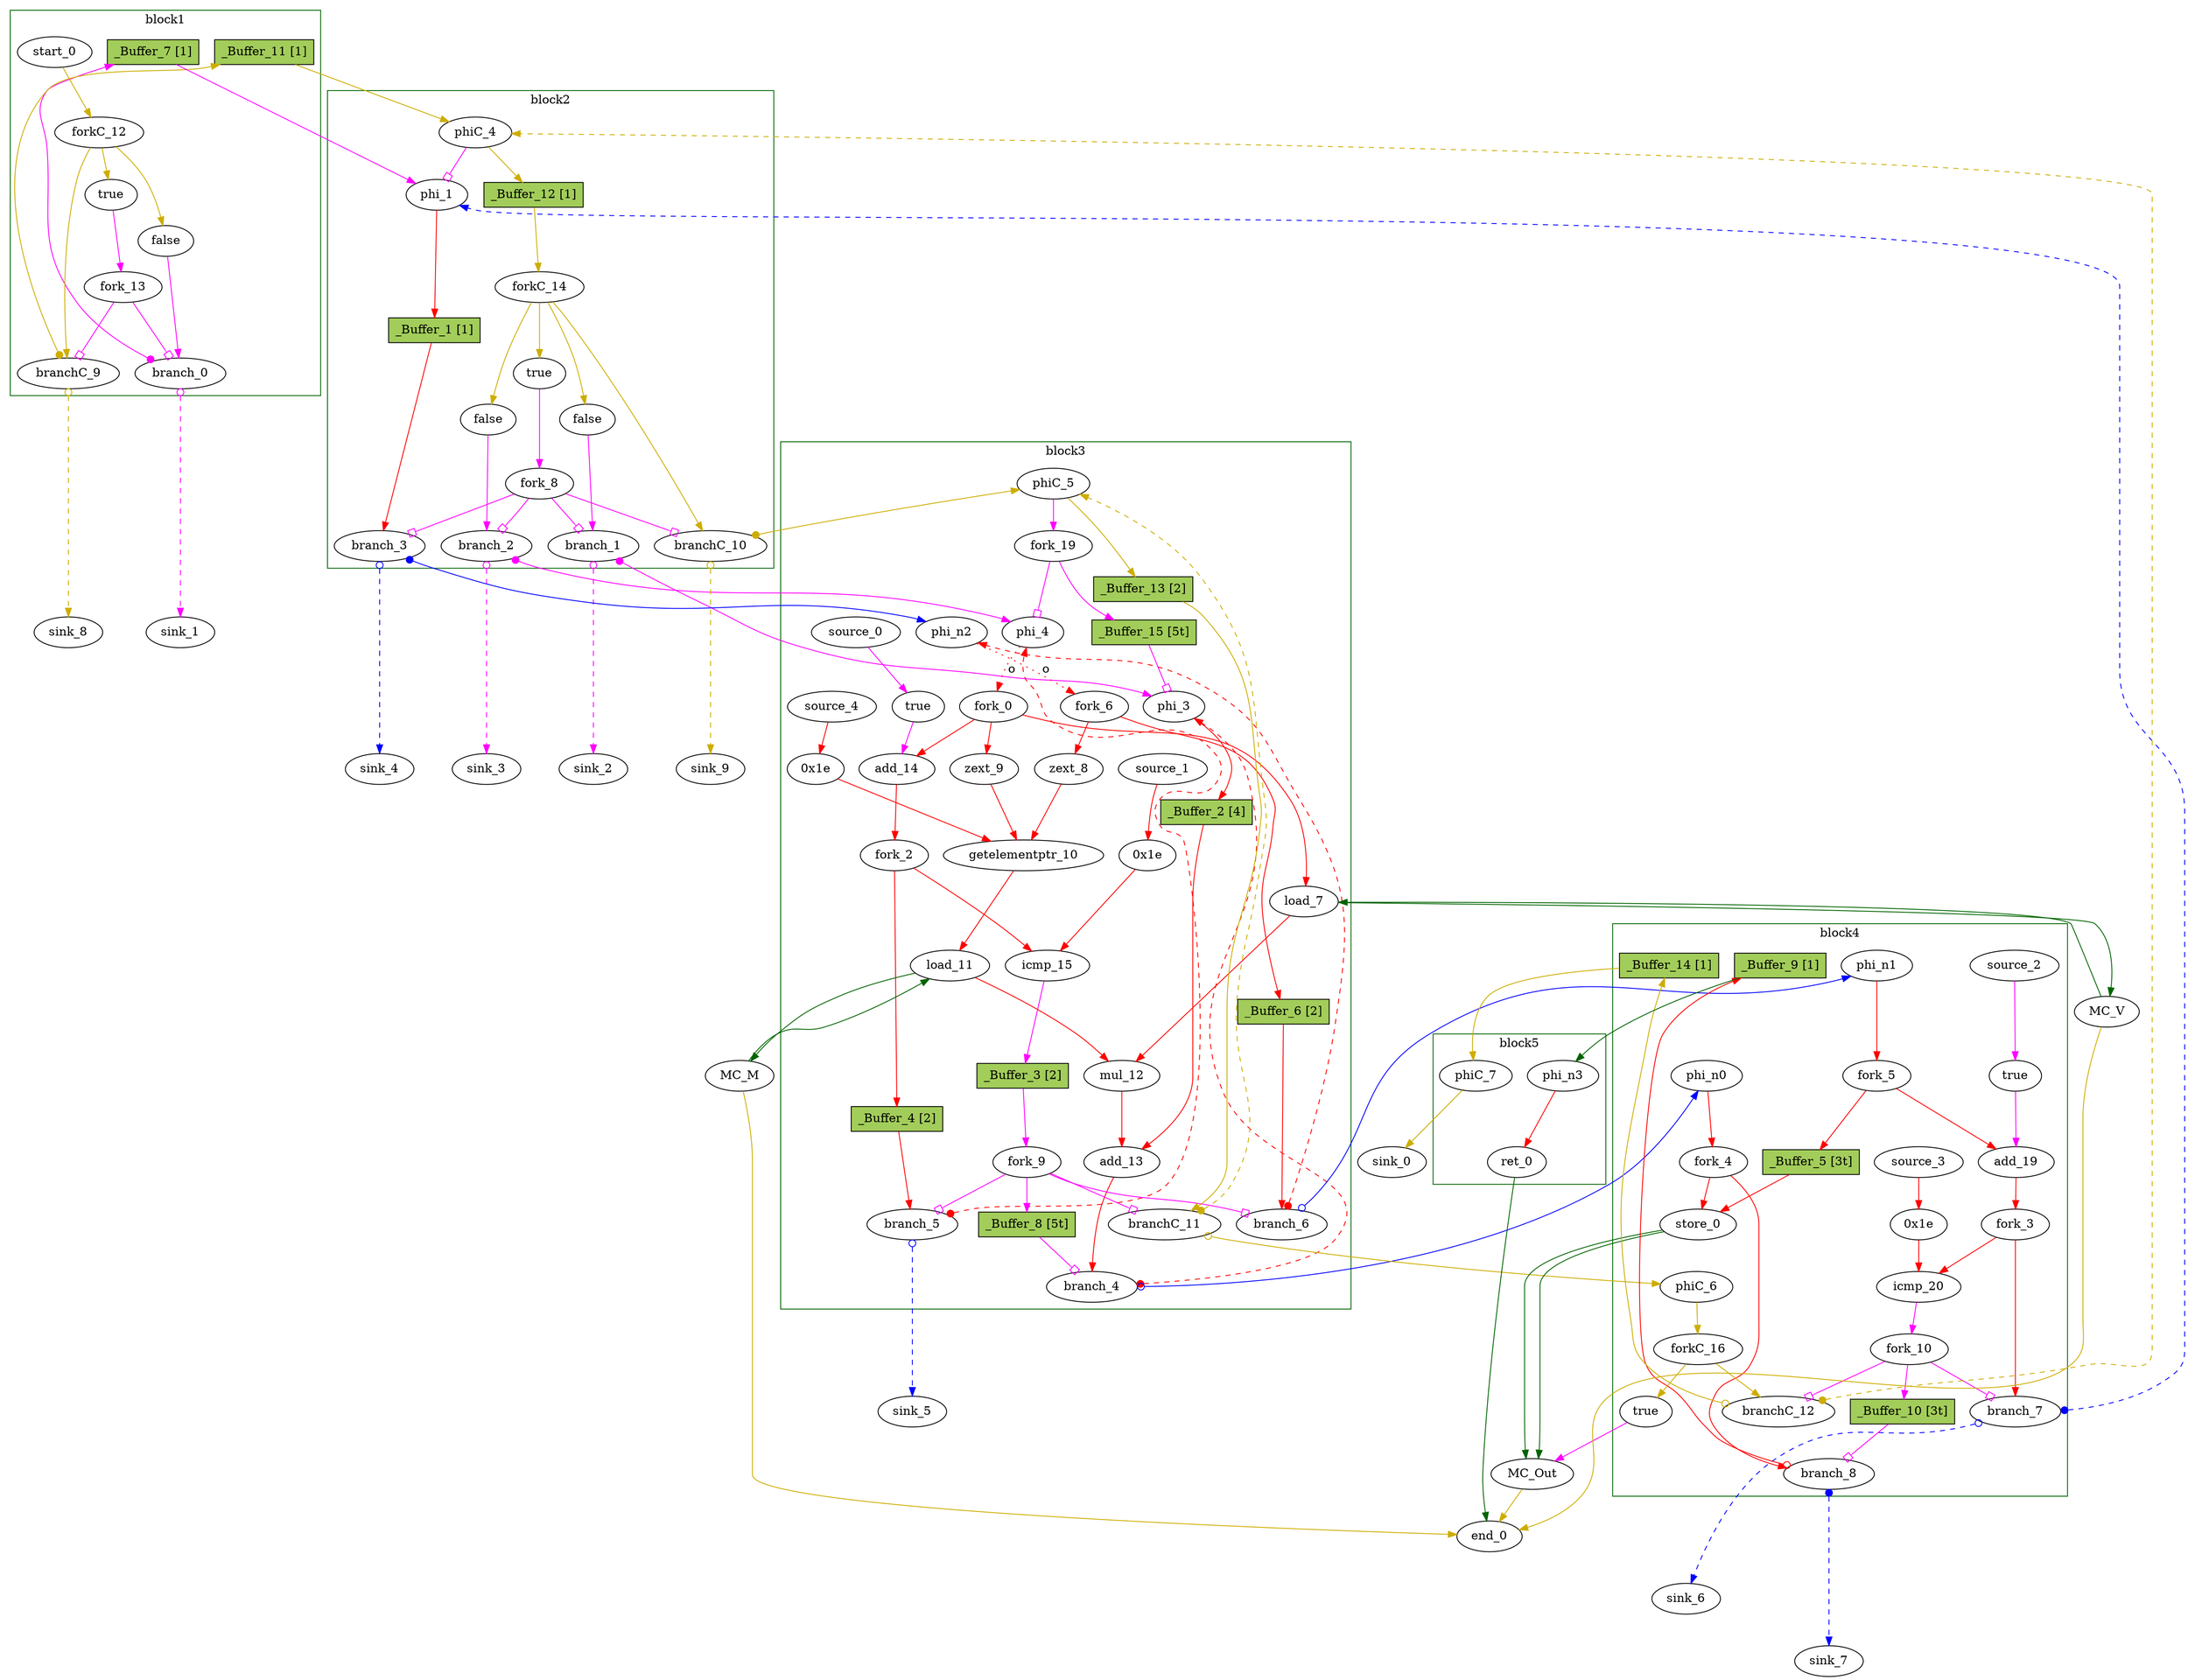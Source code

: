 // Number of blocks: 97
// Number of channels: 144
Digraph G {

  // Blocks
subgraph cluster_1 {
color = "darkgreen"
label = "block1"
  brCst_block1 [type=Constant, in="in1:1", out="out1:1", bbID = 1, value="0x1", label=true,  shape=oval];
  cst_0 [type=Constant, in="in1:1", out="out1:1", bbID = 1, value="0x0", label=false,  shape=oval];
  branch_0 [type=Branch, in="in1:1 in2?:1", out="out1+:1 out2-:1", bbID = 1,  shape=oval];
  start_0 [type=Entry, in="in1:0", out="out1:0", bbID = 1,  shape=oval];
  forkC_12 [type=Fork, in="in1:0", out="out1:0 out2:0 out3:0", bbID = 1,  shape=oval];
  branchC_9 [type=Branch, in="in1:0 in2?:1", out="out1+:0 out2-:0", bbID = 1,  shape=oval];
  fork_13 [type=Fork, in="in1:1", out="out1:1 out2:1", bbID = 1,  shape=oval];
  _Buffer_7 [type=Buffer, in="in1:1", out="out1:1", bbID = 1, slots=1, transparent=false, label="_Buffer_7 [1]",  shape=box, style=filled, fillcolor=darkolivegreen3, height = 0.4];
  _Buffer_11 [type=Buffer, in="in1:0", out="out1:0", bbID = 1, slots=1, transparent=false, label="_Buffer_11 [1]",  shape=box, style=filled, fillcolor=darkolivegreen3, height = 0.4];
}
subgraph cluster_2 {
color = "darkgreen"
label = "block2"
  phi_1 [type=Mux, in="in1?:1 in2:5 in3:5", out="out1:5", delay=0.366, bbID = 2,  shape=oval];
  brCst_block2 [type=Constant, in="in1:1", out="out1:1", bbID = 2, value="0x1", label=true,  shape=oval];
  cst_1 [type=Constant, in="in1:1", out="out1:1", bbID = 2, value="0x0", label=false,  shape=oval];
  cst_2 [type=Constant, in="in1:1", out="out1:1", bbID = 2, value="0x0", label=false,  shape=oval];
  branch_1 [type=Branch, in="in1:1 in2?:1", out="out1+:1 out2-:1", bbID = 2,  shape=oval];
  branch_2 [type=Branch, in="in1:1 in2?:1", out="out1+:1 out2-:1", bbID = 2,  shape=oval];
  branch_3 [type=Branch, in="in1:5 in2?:1", out="out1+:5 out2-:5", bbID = 2,  shape=oval];
  fork_8 [type=Fork, in="in1:1", out="out1:1 out2:1 out3:1 out4:1", bbID = 2,  shape=oval];
  phiC_4 [type=CntrlMerge, in="in1:0 in2:0", out="out1:0 out2?:1", delay=0.166, bbID = 2,  shape=oval];
  forkC_14 [type=Fork, in="in1:0", out="out1:0 out2:0 out3:0 out4:0", bbID = 2,  shape=oval];
  branchC_10 [type=Branch, in="in1:0 in2?:1", out="out1+:0 out2-:0", bbID = 2,  shape=oval];
  _Buffer_1 [type=Buffer, in="in1:5", out="out1:5", bbID = 2, slots=1, transparent=false, label="_Buffer_1 [1]",  shape=box, style=filled, fillcolor=darkolivegreen3, height = 0.4];
  _Buffer_12 [type=Buffer, in="in1:0", out="out1:0", bbID = 2, slots=1, transparent=false, label="_Buffer_12 [1]",  shape=box, style=filled, fillcolor=darkolivegreen3, height = 0.4];
}
subgraph cluster_3 {
color = "darkgreen"
label = "block3"
  phi_3 [type=Mux, in="in1?:1 in2:32 in3:32", out="out1:32", delay=0.366, bbID = 3, retimingDiff=5,  shape=oval];
  phi_4 [type=Mux, in="in1?:1 in2:5 in3:5", out="out1:5", delay=0.366, bbID = 3,  shape=oval];
  load_7 [type=Operator, in="in1:32 in2:5", out="out1:32 out2:5", op = "mc_load_op", latency=2, bbID = 3, portID = 0, offset = 0, retimingDiff=2,  shape=oval];
  zext_8 [type=Operator, in="in1:5", out="out1:5", op = "zext_op", bbID = 3,  shape=oval];
  zext_9 [type=Operator, in="in1:5", out="out1:5", op = "zext_op", bbID = 3,  shape=oval];
  getelementptr_10 [type=Operator, in="in1:32 in2:32 in3:32", out="out1:32", op = "getelementptr_op", delay=2.966, constants=1, bbID = 3,  shape=oval];
  load_11 [type=Operator, in="in1:32 in2:32", out="out1:32 out2:32", op = "mc_load_op", latency=2, bbID = 3, portID = 0, offset = 0, retimingDiff=2,  shape=oval];
  mul_12 [type=Operator, in="in1:32 in2:32", out="out1:32", op = "mul_op", latency=4, bbID = 3, retimingDiff=4,  shape=oval];
  add_13 [type=Operator, in="in1:32 in2:32", out="out1:32", op = "add_op", delay=1.693, bbID = 3, retimingDiff=6,  shape=oval];
  cst_3 [type=Constant, in="in1:1", out="out1:1", bbID = 3, value="0x1", label=true,  shape=oval];
  add_14 [type=Operator, in="in1:5 in2:5", out="out1:5", op = "add_op", delay=1.693, bbID = 3,  shape=oval];
  cst_4 [type=Constant, in="in1:5", out="out1:5", bbID = 3, value="0x1e", label="0x1e",  shape=oval];
  icmp_15 [type=Operator, in="in1:5 in2:5", out="out1:1", op = "icmp_ult_op", delay=1.53, bbID = 3,  shape=oval];
  cst_7 [type=Constant, in="in1:5", out="out1:5", bbID = 3, value="0x1e", label="0x1e",  shape=oval];
  phi_n2 [type=Merge, in="in1:5 in2:5", out="out1:5", delay=0.366, bbID = 3,  shape=oval];
  fork_0 [type=Fork, in="in1:5", out="out1:5 out2:5 out3:5", bbID = 3,  shape=oval];
  fork_2 [type=Fork, in="in1:5", out="out1:5 out2:5", bbID = 3,  shape=oval];
  fork_6 [type=Fork, in="in1:5", out="out1:5 out2:5", bbID = 3,  shape=oval];
  branch_4 [type=Branch, in="in1:32 in2?:1", out="out1+:32 out2-:32", bbID = 3, retimingDiff=6,  shape=oval];
  branch_5 [type=Branch, in="in1:5 in2?:1", out="out1+:5 out2-:5", bbID = 3, retimingDiff=1,  shape=oval];
  branch_6 [type=Branch, in="in1:5 in2?:1", out="out1+:5 out2-:5", bbID = 3, retimingDiff=1,  shape=oval];
  fork_9 [type=Fork, in="in1:1", out="out1:1 out2:1 out3:1 out4:1", bbID = 3, retimingDiff=1,  shape=oval];
  phiC_5 [type=CntrlMerge, in="in1:0 in2:0", out="out1:0 out2?:1", delay=0.166, bbID = 3,  shape=oval];
  branchC_11 [type=Branch, in="in1:0 in2?:1", out="out1+:0 out2-:0", bbID = 3, retimingDiff=1,  shape=oval];
  source_0 [type=Source, out="out1:1", bbID = 3,  shape=oval];
  source_1 [type=Source, out="out1:5", bbID = 3,  shape=oval];
  source_4 [type=Source, out="out1:5", bbID = 3,  shape=oval];
  fork_19 [type=Fork, in="in1:1", out="out1:1 out2:1", bbID = 3,  shape=oval];
  _Buffer_2 [type=Buffer, in="in1:32", out="out1:32", bbID = 3, slots=4, transparent=false, label="_Buffer_2 [4]",  shape=box, style=filled, fillcolor=darkolivegreen3, height = 0.4];
  _Buffer_3 [type=Buffer, in="in1:1", out="out1:1", bbID = 3, slots=2, transparent=false, label="_Buffer_3 [2]",  shape=box, style=filled, fillcolor=darkolivegreen3, height = 0.4];
  _Buffer_4 [type=Buffer, in="in1:5", out="out1:5", bbID = 3, slots=2, transparent=false, label="_Buffer_4 [2]",  shape=box, style=filled, fillcolor=darkolivegreen3, height = 0.4];
  _Buffer_6 [type=Buffer, in="in1:5", out="out1:5", bbID = 3, slots=2, transparent=false, label="_Buffer_6 [2]",  shape=box, style=filled, fillcolor=darkolivegreen3, height = 0.4];
  _Buffer_8 [type=Buffer, in="in1:1", out="out1:1", bbID = 3, slots=5, transparent=true, label="_Buffer_8 [5t]",  shape=box, style=filled, fillcolor=darkolivegreen3, height = 0.4];
  _Buffer_13 [type=Buffer, in="in1:0", out="out1:0", bbID = 3, slots=2, transparent=false, label="_Buffer_13 [2]",  shape=box, style=filled, fillcolor=darkolivegreen3, height = 0.4];
  _Buffer_15 [type=Buffer, in="in1:1", out="out1:1", bbID = 3, slots=5, transparent=true, label="_Buffer_15 [5t]",  shape=box, style=filled, fillcolor=darkolivegreen3, height = 0.4];
}
subgraph cluster_4 {
color = "darkgreen"
label = "block4"
  store_0 [type=Operator, in="in1:32 in2:5", out="out1:32 out2:5", op = "mc_store_op", bbID = 4, portID = 0, offset = 0,  shape=oval];
  cst_5 [type=Constant, in="in1:1", out="out1:1", bbID = 4, value="0x1", label=true,  shape=oval];
  add_19 [type=Operator, in="in1:5 in2:5", out="out1:5", op = "add_op", delay=1.693, bbID = 4,  shape=oval];
  cst_6 [type=Constant, in="in1:5", out="out1:5", bbID = 4, value="0x1e", label="0x1e",  shape=oval];
  icmp_20 [type=Operator, in="in1:5 in2:5", out="out1:1", op = "icmp_ult_op", delay=1.53, bbID = 4,  shape=oval];
  phi_n0 [type=Merge, in="in1:32", out="out1:32", bbID = 4,  shape=oval];
  phi_n1 [type=Merge, in="in1:5", out="out1:5", bbID = 4,  shape=oval];
  fork_3 [type=Fork, in="in1:5", out="out1:5 out2:5", bbID = 4,  shape=oval];
  fork_4 [type=Fork, in="in1:32", out="out1:32 out2:32", bbID = 4,  shape=oval];
  fork_5 [type=Fork, in="in1:5", out="out1:5 out2:5", bbID = 4,  shape=oval];
  branch_7 [type=Branch, in="in1:5 in2?:1", out="out1+:5 out2-:5", bbID = 4,  shape=oval];
  branch_8 [type=Branch, in="in1:32 in2?:1", out="out1+:32 out2-:32", bbID = 4,  shape=oval];
  fork_10 [type=Fork, in="in1:1", out="out1:1 out2:1 out3:1", bbID = 4,  shape=oval];
  cst_8 [type=Constant, in="in1:1", out="out1:1", bbID = 4, value="0x1", label=true,  shape=oval];
  phiC_6 [type=Merge, in="in1:0", out="out1:0", delay=0.166, bbID = 4,  shape=oval];
  forkC_16 [type=Fork, in="in1:0", out="out1:0 out2:0", bbID = 4,  shape=oval];
  branchC_12 [type=Branch, in="in1:0 in2?:1", out="out1+:0 out2-:0", bbID = 4,  shape=oval];
  source_2 [type=Source, out="out1:1", bbID = 4,  shape=oval];
  source_3 [type=Source, out="out1:5", bbID = 4,  shape=oval];
  _Buffer_5 [type=Buffer, in="in1:5", out="out1:5", bbID = 4, slots=3, transparent=true, label="_Buffer_5 [3t]",  shape=box, style=filled, fillcolor=darkolivegreen3, height = 0.4];
  _Buffer_9 [type=Buffer, in="in1:32", out="out1:32", bbID = 4, slots=1, transparent=false, label="_Buffer_9 [1]",  shape=box, style=filled, fillcolor=darkolivegreen3, height = 0.4];
  _Buffer_10 [type=Buffer, in="in1:1", out="out1:1", bbID = 4, slots=3, transparent=true, label="_Buffer_10 [3t]",  shape=box, style=filled, fillcolor=darkolivegreen3, height = 0.4];
  _Buffer_14 [type=Buffer, in="in1:0", out="out1:0", bbID = 4, slots=1, transparent=false, label="_Buffer_14 [1]",  shape=box, style=filled, fillcolor=darkolivegreen3, height = 0.4];
}
subgraph cluster_5 {
color = "darkgreen"
label = "block5"
  ret_0 [type=Operator, in="in1:32", out="out1:32", op = "ret_op", bbID = 5,  shape=oval];
  phi_n3 [type=Merge, in="in1:32", out="out1:32", bbID = 5,  shape=oval];
  phiC_7 [type=Merge, in="in1:0", out="out1:0", delay=0.166, bbID = 5,  shape=oval];
}
  MC_V [type=MC, in="in1:5*l0a", out="out1:32*l0d out2:0*e", bbID = 0, memory = "V", bbcount = 0, ldcount = 1, stcount = 0, ];
  MC_M [type=MC, in="in1:32*l0a", out="out1:32*l0d out2:0*e", bbID = 0, memory = "M", bbcount = 0, ldcount = 1, stcount = 0, ];
  MC_Out [type=MC, in="in1:32*c0 in2:5*s0a in3:32*s0d", out="out1:0*e", bbID = 0, memory = "Out", bbcount = 1, ldcount = 0, stcount = 1, ];
  end_0 [type=Exit, in="in1:0*e in2:0*e in3:0*e in4:32", out="out1:32", bbID = 0,  shape=oval];
  sink_0 [type=Sink, in="in1:0", bbID = 0,  shape=oval];
  sink_1 [type=Sink, in="in1:1", bbID = 0,  shape=oval];
  sink_2 [type=Sink, in="in1:1", bbID = 0,  shape=oval];
  sink_3 [type=Sink, in="in1:1", bbID = 0,  shape=oval];
  sink_4 [type=Sink, in="in1:5", bbID = 0,  shape=oval];
  sink_5 [type=Sink, in="in1:5", bbID = 0,  shape=oval];
  sink_6 [type=Sink, in="in1:5", bbID = 0,  shape=oval];
  sink_7 [type=Sink, in="in1:32", bbID = 0,  shape=oval];
  sink_8 [type=Sink, in="in1:0", bbID = 0,  shape=oval];
  sink_9 [type=Sink, in="in1:0", bbID = 0,  shape=oval];

  // Channels
  brCst_block1 -> fork_13 [from=out1, to=in1, arrowhead=normal, color=magenta];
  cst_0 -> branch_0 [from=out1, to=in1, arrowhead=normal, color=magenta];
  phi_1 -> _Buffer_1 [from=out1, to=in1, arrowhead=normal, color=red];
  brCst_block2 -> fork_8 [from=out1, to=in1, arrowhead=normal, color=magenta];
  cst_1 -> branch_1 [from=out1, to=in1, arrowhead=normal, color=magenta];
  phi_3 -> _Buffer_2 [from=out1, to=in1, arrowhead=normal, color=red];
  cst_2 -> branch_2 [from=out1, to=in1, arrowhead=normal, color=magenta];
  phi_4 -> fork_0 [from=out1, to=in1, arrowhead=normal, color=red, slots=1, style=dotted, label="o", transparent=true];
  load_7 -> mul_12 [from=out1, to=in1, arrowhead=normal, color=red];
  load_7 -> MC_V [from=out2, to=in1, arrowhead=normal, color=darkgreen];
  zext_8 -> getelementptr_10 [from=out1, to=in1, arrowhead=normal, color=red];
  zext_9 -> getelementptr_10 [from=out1, to=in2, arrowhead=normal, color=red];
  getelementptr_10 -> load_11 [from=out1, to=in2, arrowhead=normal, color=red];
  load_11 -> mul_12 [from=out1, to=in2, arrowhead=normal, color=red];
  load_11 -> MC_M [from=out2, to=in1, arrowhead=normal, color=darkgreen];
  mul_12 -> add_13 [from=out1, to=in2, arrowhead=normal, color=red];
  add_13 -> branch_4 [from=out1, to=in1, arrowhead=normal, color=red];
  cst_3 -> add_14 [from=out1, to=in2, arrowhead=normal, color=magenta];
  add_14 -> fork_2 [from=out1, to=in1, arrowhead=normal, color=red];
  cst_4 -> icmp_15 [from=out1, to=in2, arrowhead=normal, color=red];
  icmp_15 -> _Buffer_3 [from=out1, to=in1, arrowhead=normal, color=magenta];
  store_0 -> MC_Out [from=out2, to=in2, arrowhead=normal, color=darkgreen];
  store_0 -> MC_Out [from=out1, to=in3, arrowhead=normal, color=darkgreen];
  cst_5 -> add_19 [from=out1, to=in2, arrowhead=normal, color=magenta];
  add_19 -> fork_3 [from=out1, to=in1, arrowhead=normal, color=red];
  cst_6 -> icmp_20 [from=out1, to=in2, arrowhead=normal, color=red];
  icmp_20 -> fork_10 [from=out1, to=in1, arrowhead=normal, color=magenta];
  ret_0 -> end_0 [from=out1, to=in4, arrowhead=normal, color=darkgreen];
  cst_7 -> getelementptr_10 [from=out1, to=in3, arrowhead=normal, color=red];
  phi_n0 -> fork_4 [from=out1, to=in1, arrowhead=normal, color=red];
  phi_n1 -> fork_5 [from=out1, to=in1, arrowhead=normal, color=red];
  phi_n2 -> fork_6 [from=out1, to=in1, arrowhead=normal, color=red, slots=1, style=dotted, label="o", transparent=true];
  phi_n3 -> ret_0 [from=out1, to=in1, arrowhead=normal, color=red];
  fork_0 -> load_7 [from=out3, to=in2, arrowhead=normal, color=red];
  fork_0 -> zext_9 [from=out1, to=in1, arrowhead=normal, color=red];
  fork_0 -> add_14 [from=out2, to=in1, arrowhead=normal, color=red];
  fork_2 -> icmp_15 [from=out1, to=in1, arrowhead=normal, color=red];
  fork_2 -> _Buffer_4 [from=out2, to=in1, arrowhead=normal, color=red];
  fork_3 -> icmp_20 [from=out1, to=in1, arrowhead=normal, color=red];
  fork_3 -> branch_7 [from=out2, to=in1, arrowhead=normal, color=red];
  fork_4 -> store_0 [from=out1, to=in1, arrowhead=normal, color=red];
  fork_4 -> branch_8 [from=out2, to=in1, arrowhead=normal, color=red];
  fork_5 -> _Buffer_5 [from=out1, to=in1, arrowhead=normal, color=red];
  fork_5 -> add_19 [from=out2, to=in1, arrowhead=normal, color=red];
  fork_6 -> zext_8 [from=out1, to=in1, arrowhead=normal, color=red];
  fork_6 -> _Buffer_6 [from=out2, to=in1, arrowhead=normal, color=red];
  branch_0 -> _Buffer_7 [from=out1, to=in1, dir=both, arrowtail=dot, arrowhead=normal, color=magenta, constraint=false];
  branch_0 -> sink_1 [from=out2, to=in1, dir=both, arrowtail=odot, arrowhead=normal, color=magenta, style=dashed, minlen = 3];
  branch_1 -> phi_3 [from=out1, to=in2, dir=both, arrowtail=dot, arrowhead=normal, color=magenta];
  branch_1 -> sink_2 [from=out2, to=in1, dir=both, arrowtail=odot, arrowhead=normal, color=magenta, style=dashed, minlen = 3];
  branch_2 -> phi_4 [from=out1, to=in2, dir=both, arrowtail=dot, arrowhead=normal, color=magenta];
  branch_2 -> sink_3 [from=out2, to=in1, dir=both, arrowtail=odot, arrowhead=normal, color=magenta, style=dashed, minlen = 3];
  branch_3 -> phi_n2 [from=out1, to=in1, dir=both, arrowtail=dot, arrowhead=normal, color=blue];
  branch_3 -> sink_4 [from=out2, to=in1, dir=both, arrowtail=odot, arrowhead=normal, color=blue, style=dashed, minlen = 3];
  fork_8 -> branch_1 [from=out3, to=in2, arrowhead=obox, color=magenta];
  fork_8 -> branch_2 [from=out2, to=in2, arrowhead=obox, color=magenta];
  fork_8 -> branch_3 [from=out1, to=in2, arrowhead=obox, color=magenta];
  fork_8 -> branchC_10 [from=out4, to=in2, arrowhead=obox, color=magenta];
  branch_4 -> phi_3 [from=out1, to=in3, dir=both, arrowtail=dot, arrowhead=normal, color=red, constraint=false, style=dashed, minlen = 3];
  branch_4 -> phi_n0 [from=out2, to=in1, dir=both, arrowtail=odot, arrowhead=normal, color=blue];
  branch_5 -> phi_4 [from=out1, to=in3, dir=both, arrowtail=dot, arrowhead=normal, color=red, constraint=false, style=dashed, minlen = 3];
  branch_5 -> sink_5 [from=out2, to=in1, dir=both, arrowtail=odot, arrowhead=normal, color=blue, style=dashed, minlen = 3];
  branch_6 -> phi_n1 [from=out2, to=in1, dir=both, arrowtail=odot, arrowhead=normal, color=blue];
  branch_6 -> phi_n2 [from=out1, to=in2, dir=both, arrowtail=dot, arrowhead=normal, color=red, constraint=false, style=dashed, minlen = 3];
  fork_9 -> _Buffer_8 [from=out3, to=in1, arrowhead=normal, color=magenta];
  fork_9 -> branch_5 [from=out2, to=in2, arrowhead=obox, color=magenta];
  fork_9 -> branch_6 [from=out1, to=in2, arrowhead=obox, color=magenta];
  fork_9 -> branchC_11 [from=out4, to=in2, arrowhead=obox, color=magenta];
  branch_7 -> phi_1 [from=out1, to=in3, dir=both, arrowtail=dot, arrowhead=normal, color=blue, style=dashed, minlen = 3];
  branch_7 -> sink_6 [from=out2, to=in1, dir=both, arrowtail=odot, arrowhead=normal, color=blue, style=dashed, minlen = 3];
  branch_8 -> _Buffer_9 [from=out2, to=in1, dir=both, arrowtail=odot, arrowhead=normal, color=red, constraint=false];
  branch_8 -> sink_7 [from=out1, to=in1, dir=both, arrowtail=dot, arrowhead=normal, color=blue, style=dashed, minlen = 3];
  fork_10 -> branch_7 [from=out2, to=in2, arrowhead=obox, color=magenta];
  fork_10 -> _Buffer_10 [from=out1, to=in1, arrowhead=normal, color=magenta];
  fork_10 -> branchC_12 [from=out3, to=in2, arrowhead=obox, color=magenta];
  MC_V -> load_7 [from=out1, to=in1, arrowhead=normal, color=darkgreen];
  MC_V -> end_0 [from=out2, to=in1, arrowhead=normal, color=gold3];
  MC_M -> load_11 [from=out1, to=in1, arrowhead=normal, color=darkgreen];
  MC_M -> end_0 [from=out2, to=in2, arrowhead=normal, color=gold3];
  MC_Out -> end_0 [from=out1, to=in3, arrowhead=normal, color=gold3];
  cst_8 -> MC_Out [from=out1, to=in1, arrowhead=normal, color=magenta];
  start_0 -> forkC_12 [from=out1, to=in1, arrowhead=normal, color=gold3];
  forkC_12 -> brCst_block1 [from=out3, to=in1, arrowhead=normal, color=gold3];
  forkC_12 -> cst_0 [from=out1, to=in1, arrowhead=normal, color=gold3];
  forkC_12 -> branchC_9 [from=out2, to=in1, arrowhead=normal, color=gold3];
  branchC_9 -> _Buffer_11 [from=out1, to=in1, dir=both, arrowtail=dot, arrowhead=normal, color=gold3, constraint=false];
  branchC_9 -> sink_8 [from=out2, to=in1, dir=both, arrowtail=odot, arrowhead=normal, color=gold3, style=dashed, minlen = 3];
  fork_13 -> branch_0 [from=out1, to=in2, arrowhead=obox, color=magenta];
  fork_13 -> branchC_9 [from=out2, to=in2, arrowhead=obox, color=magenta];
  phiC_4 -> phi_1 [from=out2, to=in1, arrowhead=obox, color=magenta];
  phiC_4 -> _Buffer_12 [from=out1, to=in1, arrowhead=normal, color=gold3];
  forkC_14 -> brCst_block2 [from=out4, to=in1, arrowhead=normal, color=gold3];
  forkC_14 -> cst_1 [from=out1, to=in1, arrowhead=normal, color=gold3];
  forkC_14 -> cst_2 [from=out2, to=in1, arrowhead=normal, color=gold3];
  forkC_14 -> branchC_10 [from=out3, to=in1, arrowhead=normal, color=gold3];
  branchC_10 -> phiC_5 [from=out1, to=in1, dir=both, arrowtail=dot, arrowhead=normal, color=gold3];
  branchC_10 -> sink_9 [from=out2, to=in1, dir=both, arrowtail=odot, arrowhead=normal, color=gold3, style=dashed, minlen = 3];
  phiC_5 -> _Buffer_13 [from=out1, to=in1, arrowhead=normal, color=gold3];
  phiC_5 -> fork_19 [from=out2, to=in1, arrowhead=normal, color=magenta];
  branchC_11 -> phiC_5 [from=out1, to=in2, dir=both, arrowtail=dot, arrowhead=normal, color=gold3, constraint=false, style=dashed, minlen = 3];
  branchC_11 -> phiC_6 [from=out2, to=in1, dir=both, arrowtail=odot, arrowhead=normal, color=gold3];
  phiC_6 -> forkC_16 [from=out1, to=in1, arrowhead=normal, color=gold3];
  forkC_16 -> cst_8 [from=out1, to=in1, arrowhead=normal, color=gold3];
  forkC_16 -> branchC_12 [from=out2, to=in1, arrowhead=normal, color=gold3];
  branchC_12 -> phiC_4 [from=out1, to=in2, dir=both, arrowtail=dot, arrowhead=normal, color=gold3, style=dashed, minlen = 3];
  branchC_12 -> _Buffer_14 [from=out2, to=in1, dir=both, arrowtail=odot, arrowhead=normal, color=gold3, constraint=false];
  phiC_7 -> sink_0 [from=out1, to=in1, arrowhead=normal, color=gold3];
  source_0 -> cst_3 [from=out1, to=in1, arrowhead=normal, color=magenta];
  source_1 -> cst_4 [from=out1, to=in1, arrowhead=normal, color=red];
  source_2 -> cst_5 [from=out1, to=in1, arrowhead=normal, color=magenta];
  source_3 -> cst_6 [from=out1, to=in1, arrowhead=normal, color=red];
  source_4 -> cst_7 [from=out1, to=in1, arrowhead=normal, color=red];
  fork_19 -> _Buffer_15 [from=out1, to=in1, arrowhead=normal, color=magenta];
  fork_19 -> phi_4 [from=out2, to=in1, arrowhead=obox, color=magenta];
  _Buffer_1 -> branch_3 [from=out1, to=in1, arrowhead=normal, color=red];
  _Buffer_2 -> add_13 [from=out1, to=in1, arrowhead=normal, color=red];
  _Buffer_3 -> fork_9 [from=out1, to=in1, arrowhead=normal, color=magenta];
  _Buffer_4 -> branch_5 [from=out1, to=in1, arrowhead=normal, color=red];
  _Buffer_5 -> store_0 [from=out1, to=in2, arrowhead=normal, color=red];
  _Buffer_6 -> branch_6 [from=out1, to=in1, arrowhead=normal, color=red];
  _Buffer_7 -> phi_1 [from=out1, to=in2, arrowhead=normal, color=magenta];
  _Buffer_8 -> branch_4 [from=out1, to=in2, arrowhead=obox, color=magenta];
  _Buffer_9 -> phi_n3 [from=out1, to=in1, arrowhead=normal, color=darkgreen];
  _Buffer_10 -> branch_8 [from=out1, to=in2, arrowhead=obox, color=magenta];
  _Buffer_11 -> phiC_4 [from=out1, to=in1, arrowhead=normal, color=gold3];
  _Buffer_12 -> forkC_14 [from=out1, to=in1, arrowhead=normal, color=gold3];
  _Buffer_13 -> branchC_11 [from=out1, to=in1, arrowhead=normal, color=gold3];
  _Buffer_14 -> phiC_7 [from=out1, to=in1, arrowhead=normal, color=gold3];
  _Buffer_15 -> phi_3 [from=out1, to=in1, arrowhead=obox, color=magenta];
}
